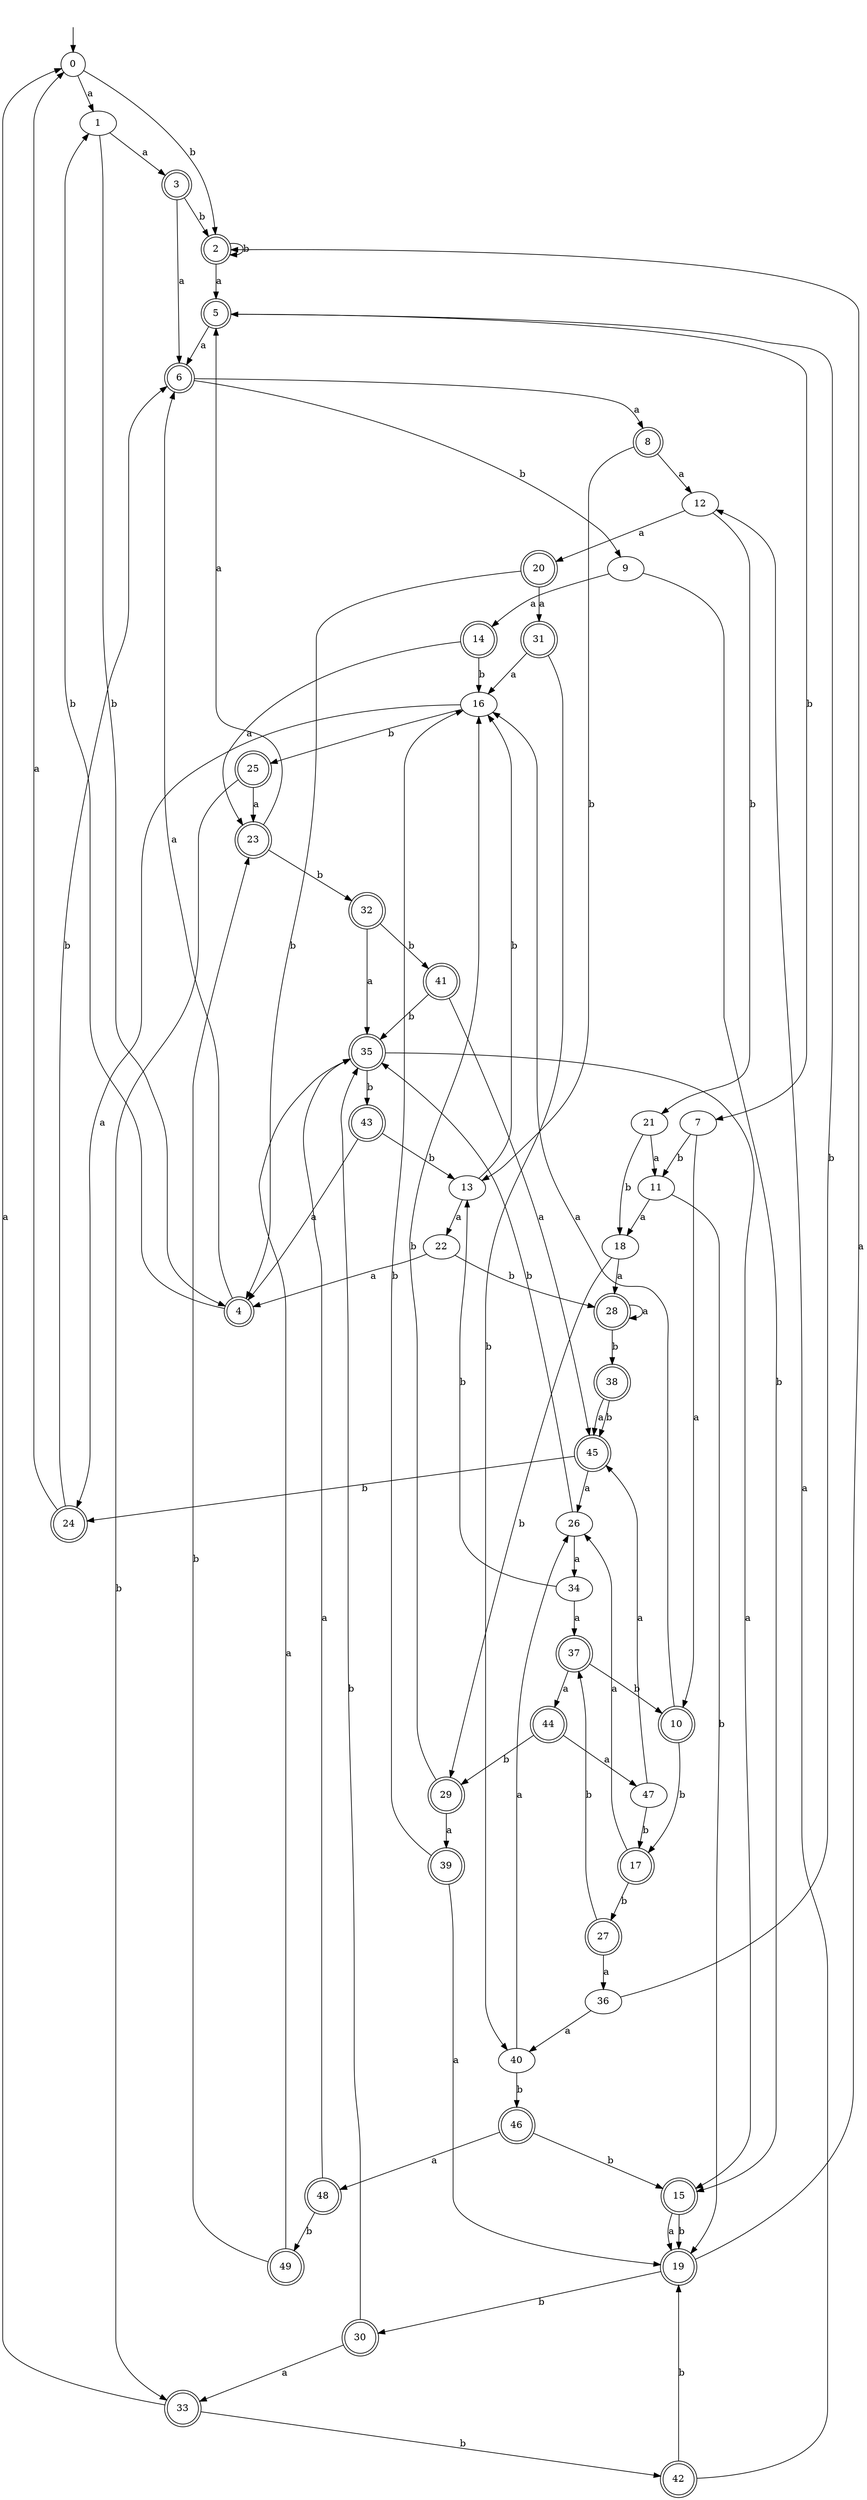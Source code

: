 digraph RandomDFA {
  __start0 [label="", shape=none];
  __start0 -> 0 [label=""];
  0 [shape=circle]
  0 -> 1 [label="a"]
  0 -> 2 [label="b"]
  1
  1 -> 3 [label="a"]
  1 -> 4 [label="b"]
  2 [shape=doublecircle]
  2 -> 5 [label="a"]
  2 -> 2 [label="b"]
  3 [shape=doublecircle]
  3 -> 6 [label="a"]
  3 -> 2 [label="b"]
  4 [shape=doublecircle]
  4 -> 6 [label="a"]
  4 -> 1 [label="b"]
  5 [shape=doublecircle]
  5 -> 6 [label="a"]
  5 -> 7 [label="b"]
  6 [shape=doublecircle]
  6 -> 8 [label="a"]
  6 -> 9 [label="b"]
  7
  7 -> 10 [label="a"]
  7 -> 11 [label="b"]
  8 [shape=doublecircle]
  8 -> 12 [label="a"]
  8 -> 13 [label="b"]
  9
  9 -> 14 [label="a"]
  9 -> 15 [label="b"]
  10 [shape=doublecircle]
  10 -> 16 [label="a"]
  10 -> 17 [label="b"]
  11
  11 -> 18 [label="a"]
  11 -> 19 [label="b"]
  12
  12 -> 20 [label="a"]
  12 -> 21 [label="b"]
  13
  13 -> 22 [label="a"]
  13 -> 16 [label="b"]
  14 [shape=doublecircle]
  14 -> 23 [label="a"]
  14 -> 16 [label="b"]
  15 [shape=doublecircle]
  15 -> 19 [label="a"]
  15 -> 19 [label="b"]
  16
  16 -> 24 [label="a"]
  16 -> 25 [label="b"]
  17 [shape=doublecircle]
  17 -> 26 [label="a"]
  17 -> 27 [label="b"]
  18
  18 -> 28 [label="a"]
  18 -> 29 [label="b"]
  19 [shape=doublecircle]
  19 -> 2 [label="a"]
  19 -> 30 [label="b"]
  20 [shape=doublecircle]
  20 -> 31 [label="a"]
  20 -> 4 [label="b"]
  21
  21 -> 11 [label="a"]
  21 -> 18 [label="b"]
  22
  22 -> 4 [label="a"]
  22 -> 28 [label="b"]
  23 [shape=doublecircle]
  23 -> 5 [label="a"]
  23 -> 32 [label="b"]
  24 [shape=doublecircle]
  24 -> 0 [label="a"]
  24 -> 6 [label="b"]
  25 [shape=doublecircle]
  25 -> 23 [label="a"]
  25 -> 33 [label="b"]
  26
  26 -> 34 [label="a"]
  26 -> 35 [label="b"]
  27 [shape=doublecircle]
  27 -> 36 [label="a"]
  27 -> 37 [label="b"]
  28 [shape=doublecircle]
  28 -> 28 [label="a"]
  28 -> 38 [label="b"]
  29 [shape=doublecircle]
  29 -> 39 [label="a"]
  29 -> 16 [label="b"]
  30 [shape=doublecircle]
  30 -> 33 [label="a"]
  30 -> 35 [label="b"]
  31 [shape=doublecircle]
  31 -> 16 [label="a"]
  31 -> 40 [label="b"]
  32 [shape=doublecircle]
  32 -> 35 [label="a"]
  32 -> 41 [label="b"]
  33 [shape=doublecircle]
  33 -> 0 [label="a"]
  33 -> 42 [label="b"]
  34
  34 -> 37 [label="a"]
  34 -> 13 [label="b"]
  35 [shape=doublecircle]
  35 -> 15 [label="a"]
  35 -> 43 [label="b"]
  36
  36 -> 40 [label="a"]
  36 -> 5 [label="b"]
  37 [shape=doublecircle]
  37 -> 44 [label="a"]
  37 -> 10 [label="b"]
  38 [shape=doublecircle]
  38 -> 45 [label="a"]
  38 -> 45 [label="b"]
  39 [shape=doublecircle]
  39 -> 19 [label="a"]
  39 -> 16 [label="b"]
  40
  40 -> 26 [label="a"]
  40 -> 46 [label="b"]
  41 [shape=doublecircle]
  41 -> 45 [label="a"]
  41 -> 35 [label="b"]
  42 [shape=doublecircle]
  42 -> 12 [label="a"]
  42 -> 19 [label="b"]
  43 [shape=doublecircle]
  43 -> 4 [label="a"]
  43 -> 13 [label="b"]
  44 [shape=doublecircle]
  44 -> 47 [label="a"]
  44 -> 29 [label="b"]
  45 [shape=doublecircle]
  45 -> 26 [label="a"]
  45 -> 24 [label="b"]
  46 [shape=doublecircle]
  46 -> 48 [label="a"]
  46 -> 15 [label="b"]
  47
  47 -> 45 [label="a"]
  47 -> 17 [label="b"]
  48 [shape=doublecircle]
  48 -> 35 [label="a"]
  48 -> 49 [label="b"]
  49 [shape=doublecircle]
  49 -> 35 [label="a"]
  49 -> 23 [label="b"]
}
